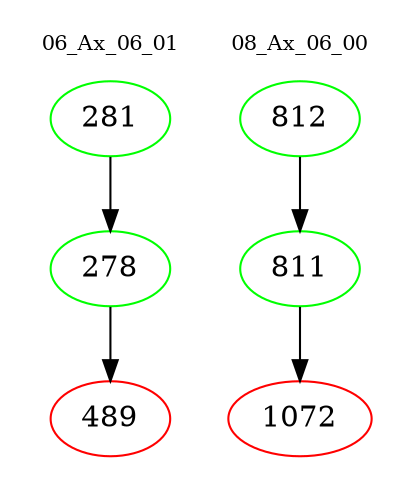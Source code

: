 digraph{
subgraph cluster_0 {
color = white
label = "06_Ax_06_01";
fontsize=10;
T0_281 [label="281", color="green"]
T0_281 -> T0_278 [color="black"]
T0_278 [label="278", color="green"]
T0_278 -> T0_489 [color="black"]
T0_489 [label="489", color="red"]
}
subgraph cluster_1 {
color = white
label = "08_Ax_06_00";
fontsize=10;
T1_812 [label="812", color="green"]
T1_812 -> T1_811 [color="black"]
T1_811 [label="811", color="green"]
T1_811 -> T1_1072 [color="black"]
T1_1072 [label="1072", color="red"]
}
}

